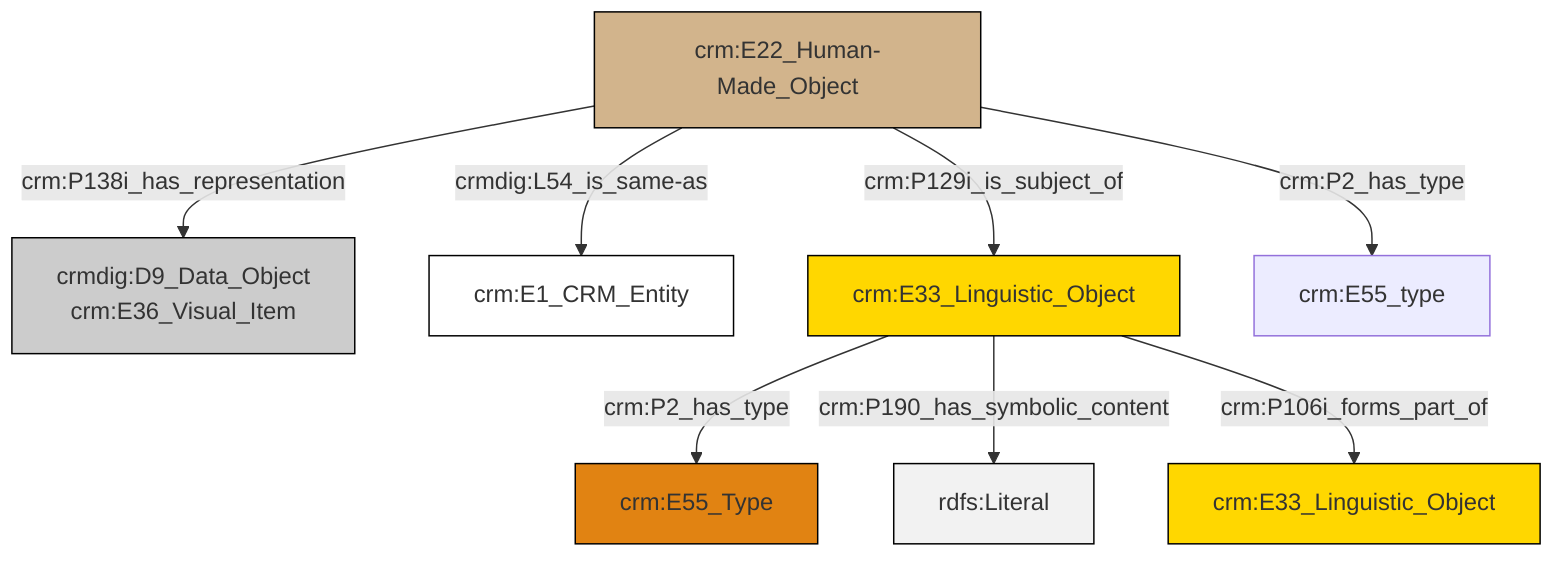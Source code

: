 graph TD
classDef Literal fill:#f2f2f2,stroke:#000000;
classDef CRM_Entity fill:#FFFFFF,stroke:#000000;
classDef Temporal_Entity fill:#00C9E6, stroke:#000000;
classDef Type fill:#E18312, stroke:#000000;
classDef Time-Span fill:#2C9C91, stroke:#000000;
classDef Appellation fill:#FFEB7F, stroke:#000000;
classDef Place fill:#008836, stroke:#000000;
classDef Persistent_Item fill:#B266B2, stroke:#000000;
classDef Conceptual_Object fill:#FFD700, stroke:#000000;
classDef Physical_Thing fill:#D2B48C, stroke:#000000;
classDef Actor fill:#f58aad, stroke:#000000;
classDef PC_Classes fill:#4ce600, stroke:#000000;
classDef Multi fill:#cccccc,stroke:#000000;

4["crm:E22_Human-Made_Object"]:::Physical_Thing -->|crmdig:L54_is_same-as| 5["crm:E1_CRM_Entity"]:::CRM_Entity
4["crm:E22_Human-Made_Object"]:::Physical_Thing -->|crm:P129i_is_subject_of| 8["crm:E33_Linguistic_Object"]:::Conceptual_Object
4["crm:E22_Human-Made_Object"]:::Physical_Thing -->|crm:P138i_has_representation| 0["crmdig:D9_Data_Object<br>crm:E36_Visual_Item"]:::Multi
4["crm:E22_Human-Made_Object"]:::Physical_Thing -->|crm:P2_has_type| 9["crm:E55_type"]:::Default
8["crm:E33_Linguistic_Object"]:::Conceptual_Object -->|crm:P2_has_type| 10["crm:E55_Type"]:::Type
8["crm:E33_Linguistic_Object"]:::Conceptual_Object -->|crm:P190_has_symbolic_content| 12[rdfs:Literal]:::Literal
8["crm:E33_Linguistic_Object"]:::Conceptual_Object -->|crm:P106i_forms_part_of| 2["crm:E33_Linguistic_Object"]:::Conceptual_Object
